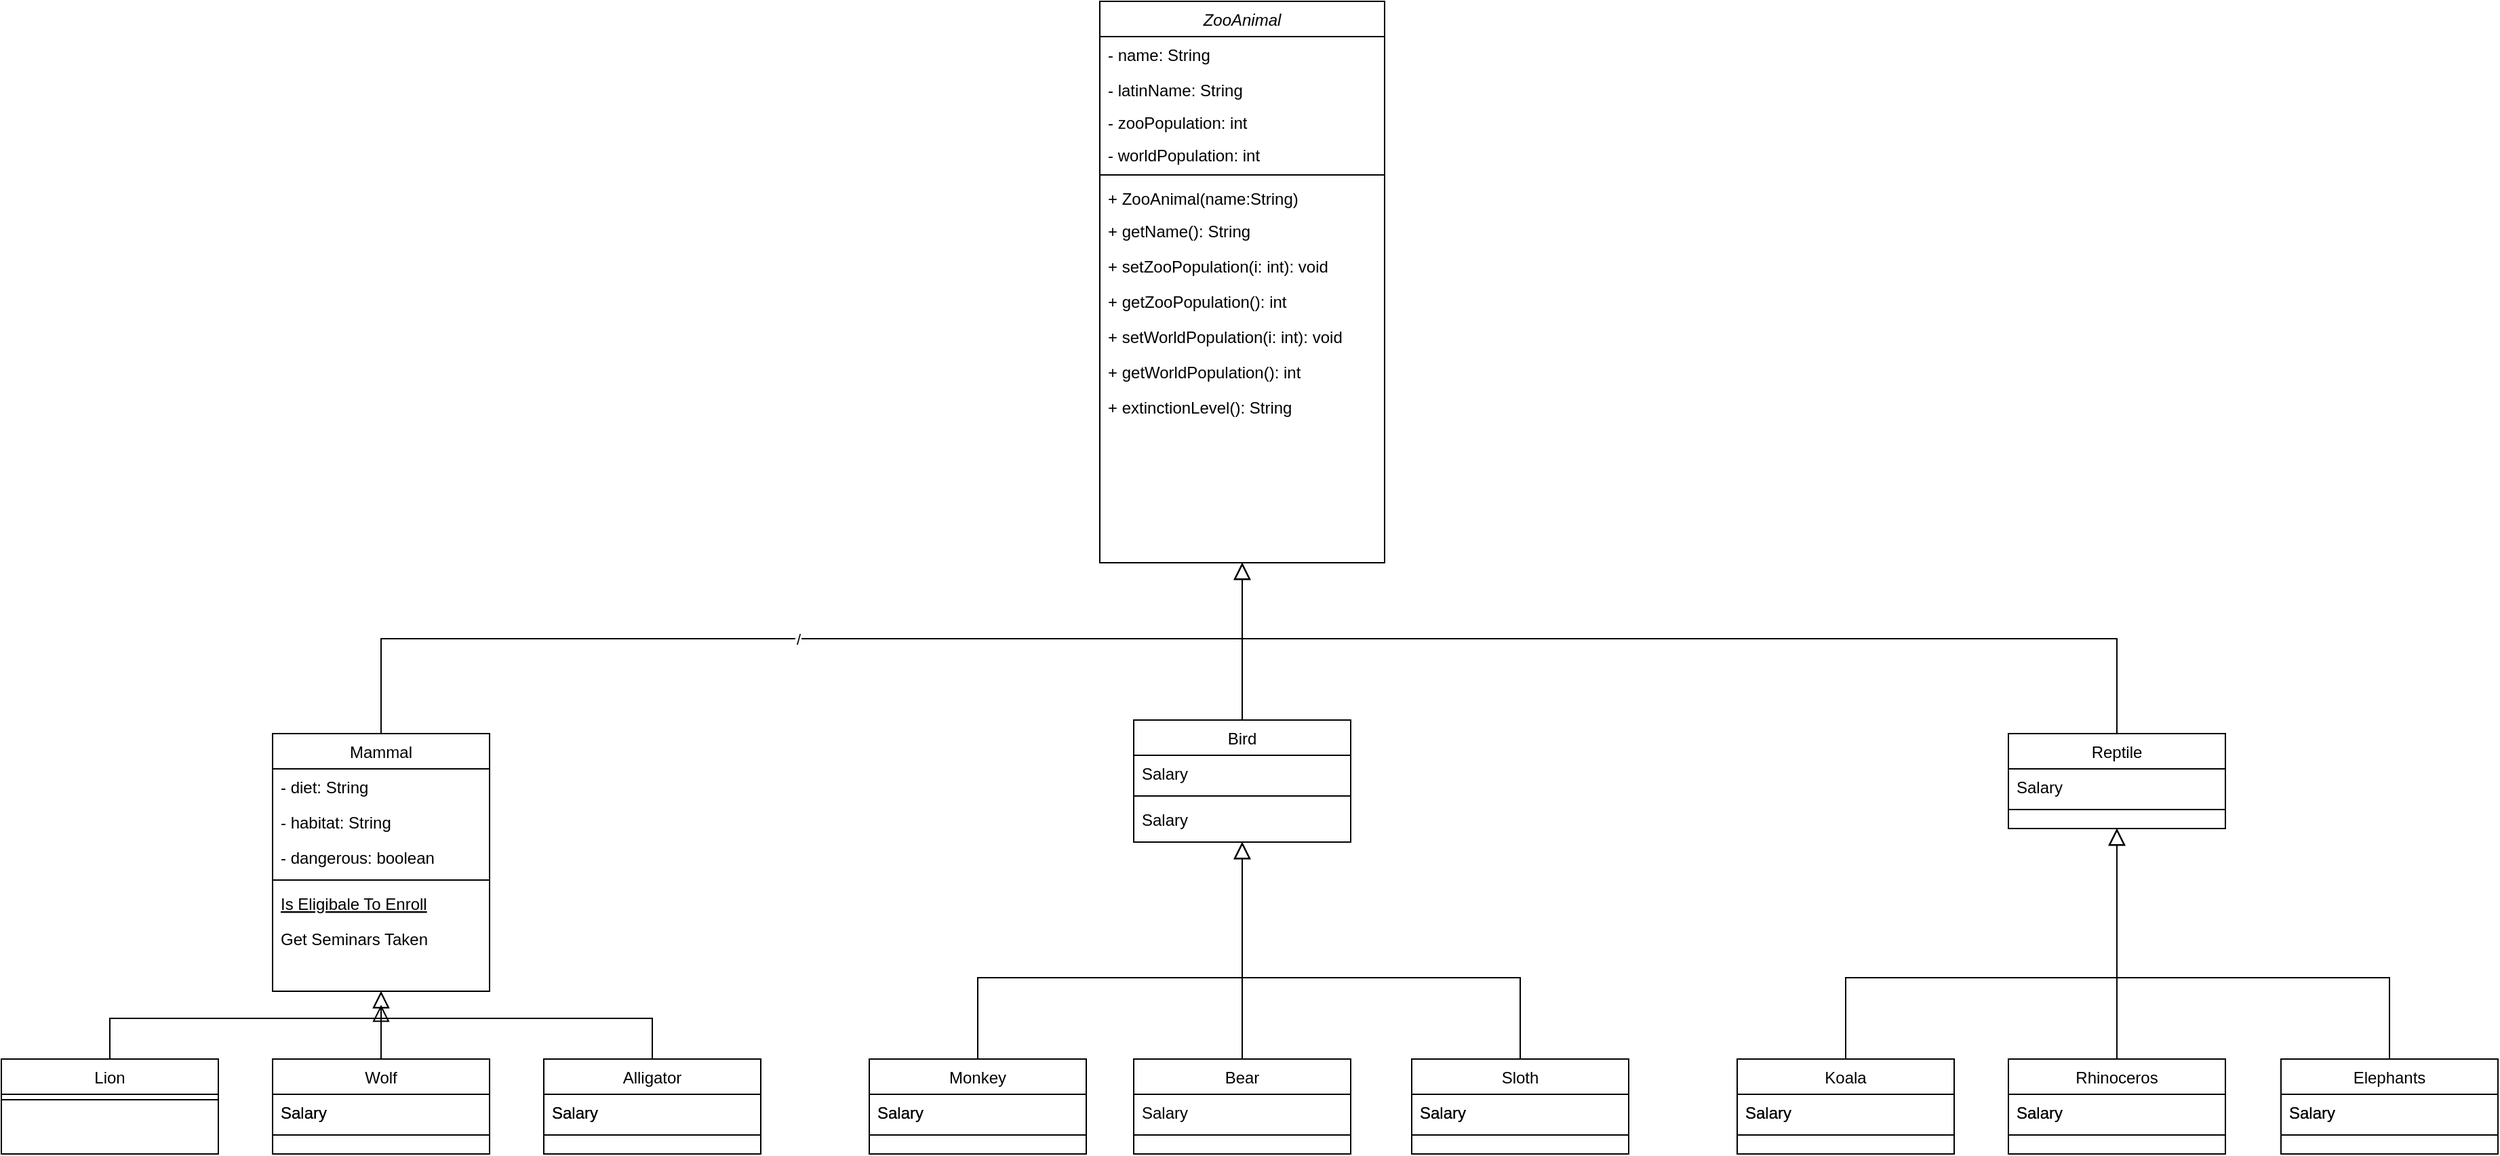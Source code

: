 <mxfile version="13.8.5" type="device"><diagram id="C5RBs43oDa-KdzZeNtuy" name="Page-1"><mxGraphModel dx="1409" dy="2784" grid="1" gridSize="10" guides="1" tooltips="1" connect="1" arrows="1" fold="1" page="1" pageScale="1" pageWidth="827" pageHeight="1169" math="0" shadow="0"><root><mxCell id="WIyWlLk6GJQsqaUBKTNV-0"/><mxCell id="WIyWlLk6GJQsqaUBKTNV-1" parent="WIyWlLk6GJQsqaUBKTNV-0"/><mxCell id="zkfFHV4jXpPFQw0GAbJ--12" value="/" style="endArrow=block;endSize=10;endFill=0;shadow=0;strokeWidth=1;rounded=0;edgeStyle=elbowEdgeStyle;elbow=vertical;entryX=0.5;entryY=1;entryDx=0;entryDy=0;" parent="WIyWlLk6GJQsqaUBKTNV-1" source="zkfFHV4jXpPFQw0GAbJ--6" target="zkfFHV4jXpPFQw0GAbJ--0" edge="1"><mxGeometry x="-0.006" width="160" relative="1" as="geometry"><mxPoint x="200" y="203" as="sourcePoint"/><mxPoint x="200" y="203" as="targetPoint"/><Array as="points"><mxPoint x="70" y="290"/><mxPoint x="390" y="299"/><mxPoint x="370" y="299"/></Array><mxPoint as="offset"/></mxGeometry></mxCell><mxCell id="zkfFHV4jXpPFQw0GAbJ--16" value="" style="endArrow=block;endSize=10;endFill=0;shadow=0;strokeWidth=1;rounded=0;edgeStyle=elbowEdgeStyle;elbow=vertical;exitX=0.5;exitY=0;exitDx=0;exitDy=0;entryX=0.5;entryY=1;entryDx=0;entryDy=0;" parent="WIyWlLk6GJQsqaUBKTNV-1" source="OcJjZ_Gqz0DsPMtYGB9I-9" target="zkfFHV4jXpPFQw0GAbJ--0" edge="1"><mxGeometry width="160" relative="1" as="geometry"><mxPoint x="210" y="373" as="sourcePoint"/><mxPoint x="395" y="210" as="targetPoint"/><Array as="points"/></mxGeometry></mxCell><mxCell id="OcJjZ_Gqz0DsPMtYGB9I-24" value="" style="endArrow=block;endSize=10;endFill=0;shadow=0;strokeWidth=1;rounded=0;edgeStyle=elbowEdgeStyle;elbow=vertical;entryX=0.5;entryY=1;entryDx=0;entryDy=0;" parent="WIyWlLk6GJQsqaUBKTNV-1" source="zkfFHV4jXpPFQw0GAbJ--13" target="OcJjZ_Gqz0DsPMtYGB9I-9" edge="1"><mxGeometry width="160" relative="1" as="geometry"><mxPoint x="400" y="550" as="sourcePoint"/><mxPoint x="400" y="430" as="targetPoint"/><Array as="points"><mxPoint x="395" y="570"/><mxPoint x="400" y="560"/><mxPoint x="480" y="480"/></Array></mxGeometry></mxCell><mxCell id="OcJjZ_Gqz0DsPMtYGB9I-25" value="" style="endArrow=block;endSize=10;endFill=0;shadow=0;strokeWidth=1;rounded=0;edgeStyle=elbowEdgeStyle;elbow=vertical;exitX=0.5;exitY=0;exitDx=0;exitDy=0;entryX=0.5;entryY=1;entryDx=0;entryDy=0;" parent="WIyWlLk6GJQsqaUBKTNV-1" source="OcJjZ_Gqz0DsPMtYGB9I-21" target="OcJjZ_Gqz0DsPMtYGB9I-9" edge="1"><mxGeometry width="160" relative="1" as="geometry"><mxPoint x="599.5" y="560" as="sourcePoint"/><mxPoint x="400" y="430" as="targetPoint"/><Array as="points"><mxPoint x="420" y="540"/><mxPoint x="420" y="540"/></Array></mxGeometry></mxCell><mxCell id="OcJjZ_Gqz0DsPMtYGB9I-12" value="Omnivore" style="swimlane;fontStyle=0;align=center;verticalAlign=top;childLayout=stackLayout;horizontal=1;startSize=26;horizontalStack=0;resizeParent=1;resizeLast=0;collapsible=1;marginBottom=0;rounded=0;shadow=0;strokeWidth=1;" parent="WIyWlLk6GJQsqaUBKTNV-1" vertex="1"><mxGeometry x="120" y="600" width="160" height="70" as="geometry"><mxRectangle x="340" y="380" width="170" height="26" as="alternateBounds"/></mxGeometry></mxCell><mxCell id="OcJjZ_Gqz0DsPMtYGB9I-13" value="Salary" style="text;align=left;verticalAlign=top;spacingLeft=4;spacingRight=4;overflow=hidden;rotatable=0;points=[[0,0.5],[1,0.5]];portConstraint=eastwest;" parent="OcJjZ_Gqz0DsPMtYGB9I-12" vertex="1"><mxGeometry y="26" width="160" height="26" as="geometry"/></mxCell><mxCell id="OcJjZ_Gqz0DsPMtYGB9I-14" value="" style="line;html=1;strokeWidth=1;align=left;verticalAlign=middle;spacingTop=-1;spacingLeft=3;spacingRight=3;rotatable=0;labelPosition=right;points=[];portConstraint=eastwest;" parent="OcJjZ_Gqz0DsPMtYGB9I-12" vertex="1"><mxGeometry y="52" width="160" height="8" as="geometry"/></mxCell><mxCell id="OcJjZ_Gqz0DsPMtYGB9I-15" value="Monkey" style="swimlane;fontStyle=0;align=center;verticalAlign=top;childLayout=stackLayout;horizontal=1;startSize=26;horizontalStack=0;resizeParent=1;resizeLast=0;collapsible=1;marginBottom=0;rounded=0;shadow=0;strokeWidth=1;" parent="WIyWlLk6GJQsqaUBKTNV-1" vertex="1"><mxGeometry x="120" y="600" width="160" height="70" as="geometry"><mxRectangle x="340" y="380" width="170" height="26" as="alternateBounds"/></mxGeometry></mxCell><mxCell id="OcJjZ_Gqz0DsPMtYGB9I-16" value="Salary" style="text;align=left;verticalAlign=top;spacingLeft=4;spacingRight=4;overflow=hidden;rotatable=0;points=[[0,0.5],[1,0.5]];portConstraint=eastwest;" parent="OcJjZ_Gqz0DsPMtYGB9I-15" vertex="1"><mxGeometry y="26" width="160" height="26" as="geometry"/></mxCell><mxCell id="OcJjZ_Gqz0DsPMtYGB9I-17" value="" style="line;html=1;strokeWidth=1;align=left;verticalAlign=middle;spacingTop=-1;spacingLeft=3;spacingRight=3;rotatable=0;labelPosition=right;points=[];portConstraint=eastwest;" parent="OcJjZ_Gqz0DsPMtYGB9I-15" vertex="1"><mxGeometry y="52" width="160" height="8" as="geometry"/></mxCell><mxCell id="OcJjZ_Gqz0DsPMtYGB9I-18" value="Omnivore" style="swimlane;fontStyle=0;align=center;verticalAlign=top;childLayout=stackLayout;horizontal=1;startSize=26;horizontalStack=0;resizeParent=1;resizeLast=0;collapsible=1;marginBottom=0;rounded=0;shadow=0;strokeWidth=1;" parent="WIyWlLk6GJQsqaUBKTNV-1" vertex="1"><mxGeometry x="520" y="600" width="160" height="70" as="geometry"><mxRectangle x="340" y="380" width="170" height="26" as="alternateBounds"/></mxGeometry></mxCell><mxCell id="OcJjZ_Gqz0DsPMtYGB9I-19" value="Salary" style="text;align=left;verticalAlign=top;spacingLeft=4;spacingRight=4;overflow=hidden;rotatable=0;points=[[0,0.5],[1,0.5]];portConstraint=eastwest;" parent="OcJjZ_Gqz0DsPMtYGB9I-18" vertex="1"><mxGeometry y="26" width="160" height="26" as="geometry"/></mxCell><mxCell id="OcJjZ_Gqz0DsPMtYGB9I-20" value="" style="line;html=1;strokeWidth=1;align=left;verticalAlign=middle;spacingTop=-1;spacingLeft=3;spacingRight=3;rotatable=0;labelPosition=right;points=[];portConstraint=eastwest;" parent="OcJjZ_Gqz0DsPMtYGB9I-18" vertex="1"><mxGeometry y="52" width="160" height="8" as="geometry"/></mxCell><mxCell id="OcJjZ_Gqz0DsPMtYGB9I-21" value="Sloth" style="swimlane;fontStyle=0;align=center;verticalAlign=top;childLayout=stackLayout;horizontal=1;startSize=26;horizontalStack=0;resizeParent=1;resizeLast=0;collapsible=1;marginBottom=0;rounded=0;shadow=0;strokeWidth=1;" parent="WIyWlLk6GJQsqaUBKTNV-1" vertex="1"><mxGeometry x="520" y="600" width="160" height="70" as="geometry"><mxRectangle x="340" y="380" width="170" height="26" as="alternateBounds"/></mxGeometry></mxCell><mxCell id="OcJjZ_Gqz0DsPMtYGB9I-22" value="Salary" style="text;align=left;verticalAlign=top;spacingLeft=4;spacingRight=4;overflow=hidden;rotatable=0;points=[[0,0.5],[1,0.5]];portConstraint=eastwest;" parent="OcJjZ_Gqz0DsPMtYGB9I-21" vertex="1"><mxGeometry y="26" width="160" height="26" as="geometry"/></mxCell><mxCell id="OcJjZ_Gqz0DsPMtYGB9I-23" value="" style="line;html=1;strokeWidth=1;align=left;verticalAlign=middle;spacingTop=-1;spacingLeft=3;spacingRight=3;rotatable=0;labelPosition=right;points=[];portConstraint=eastwest;" parent="OcJjZ_Gqz0DsPMtYGB9I-21" vertex="1"><mxGeometry y="52" width="160" height="8" as="geometry"/></mxCell><mxCell id="OcJjZ_Gqz0DsPMtYGB9I-27" value="" style="endArrow=block;endSize=10;endFill=0;shadow=0;strokeWidth=1;rounded=0;edgeStyle=elbowEdgeStyle;elbow=vertical;exitX=0.5;exitY=0;exitDx=0;exitDy=0;entryX=0.5;entryY=1;entryDx=0;entryDy=0;" parent="WIyWlLk6GJQsqaUBKTNV-1" target="OcJjZ_Gqz0DsPMtYGB9I-9" edge="1"><mxGeometry width="160" relative="1" as="geometry"><mxPoint x="200" y="600" as="sourcePoint"/><mxPoint y="430" as="targetPoint"/><Array as="points"><mxPoint x="320" y="540"/><mxPoint x="280" y="540"/><mxPoint x="20" y="540"/><mxPoint x="20" y="540"/></Array></mxGeometry></mxCell><mxCell id="OcJjZ_Gqz0DsPMtYGB9I-34" value="Omnivore" style="swimlane;fontStyle=0;align=center;verticalAlign=top;childLayout=stackLayout;horizontal=1;startSize=26;horizontalStack=0;resizeParent=1;resizeLast=0;collapsible=1;marginBottom=0;rounded=0;shadow=0;strokeWidth=1;" parent="WIyWlLk6GJQsqaUBKTNV-1" vertex="1"><mxGeometry x="-320" y="600" width="160" height="70" as="geometry"><mxRectangle x="340" y="380" width="170" height="26" as="alternateBounds"/></mxGeometry></mxCell><mxCell id="OcJjZ_Gqz0DsPMtYGB9I-35" value="Salary" style="text;align=left;verticalAlign=top;spacingLeft=4;spacingRight=4;overflow=hidden;rotatable=0;points=[[0,0.5],[1,0.5]];portConstraint=eastwest;" parent="OcJjZ_Gqz0DsPMtYGB9I-34" vertex="1"><mxGeometry y="26" width="160" height="26" as="geometry"/></mxCell><mxCell id="OcJjZ_Gqz0DsPMtYGB9I-36" value="" style="line;html=1;strokeWidth=1;align=left;verticalAlign=middle;spacingTop=-1;spacingLeft=3;spacingRight=3;rotatable=0;labelPosition=right;points=[];portConstraint=eastwest;" parent="OcJjZ_Gqz0DsPMtYGB9I-34" vertex="1"><mxGeometry y="52" width="160" height="8" as="geometry"/></mxCell><mxCell id="OcJjZ_Gqz0DsPMtYGB9I-37" value="Wolf" style="swimlane;fontStyle=0;align=center;verticalAlign=top;childLayout=stackLayout;horizontal=1;startSize=26;horizontalStack=0;resizeParent=1;resizeLast=0;collapsible=1;marginBottom=0;rounded=0;shadow=0;strokeWidth=1;" parent="WIyWlLk6GJQsqaUBKTNV-1" vertex="1"><mxGeometry x="-320" y="600" width="160" height="70" as="geometry"><mxRectangle x="340" y="380" width="170" height="26" as="alternateBounds"/></mxGeometry></mxCell><mxCell id="OcJjZ_Gqz0DsPMtYGB9I-38" value="Salary" style="text;align=left;verticalAlign=top;spacingLeft=4;spacingRight=4;overflow=hidden;rotatable=0;points=[[0,0.5],[1,0.5]];portConstraint=eastwest;" parent="OcJjZ_Gqz0DsPMtYGB9I-37" vertex="1"><mxGeometry y="26" width="160" height="26" as="geometry"/></mxCell><mxCell id="OcJjZ_Gqz0DsPMtYGB9I-39" value="" style="line;html=1;strokeWidth=1;align=left;verticalAlign=middle;spacingTop=-1;spacingLeft=3;spacingRight=3;rotatable=0;labelPosition=right;points=[];portConstraint=eastwest;" parent="OcJjZ_Gqz0DsPMtYGB9I-37" vertex="1"><mxGeometry y="52" width="160" height="8" as="geometry"/></mxCell><mxCell id="OcJjZ_Gqz0DsPMtYGB9I-40" value="Omnivore" style="swimlane;fontStyle=0;align=center;verticalAlign=top;childLayout=stackLayout;horizontal=1;startSize=26;horizontalStack=0;resizeParent=1;resizeLast=0;collapsible=1;marginBottom=0;rounded=0;shadow=0;strokeWidth=1;" parent="WIyWlLk6GJQsqaUBKTNV-1" vertex="1"><mxGeometry x="-520" y="600" width="160" height="70" as="geometry"><mxRectangle x="340" y="380" width="170" height="26" as="alternateBounds"/></mxGeometry></mxCell><mxCell id="OcJjZ_Gqz0DsPMtYGB9I-42" value="" style="line;html=1;strokeWidth=1;align=left;verticalAlign=middle;spacingTop=-1;spacingLeft=3;spacingRight=3;rotatable=0;labelPosition=right;points=[];portConstraint=eastwest;" parent="OcJjZ_Gqz0DsPMtYGB9I-40" vertex="1"><mxGeometry y="26" width="160" height="8" as="geometry"/></mxCell><mxCell id="OcJjZ_Gqz0DsPMtYGB9I-43" value="Lion" style="swimlane;fontStyle=0;align=center;verticalAlign=top;childLayout=stackLayout;horizontal=1;startSize=26;horizontalStack=0;resizeParent=1;resizeLast=0;collapsible=1;marginBottom=0;rounded=0;shadow=0;strokeWidth=1;" parent="WIyWlLk6GJQsqaUBKTNV-1" vertex="1"><mxGeometry x="-520" y="600" width="160" height="70" as="geometry"><mxRectangle x="340" y="380" width="170" height="26" as="alternateBounds"/></mxGeometry></mxCell><mxCell id="OcJjZ_Gqz0DsPMtYGB9I-45" value="" style="line;html=1;strokeWidth=1;align=left;verticalAlign=middle;spacingTop=-1;spacingLeft=3;spacingRight=3;rotatable=0;labelPosition=right;points=[];portConstraint=eastwest;" parent="OcJjZ_Gqz0DsPMtYGB9I-43" vertex="1"><mxGeometry y="26" width="160" height="8" as="geometry"/></mxCell><mxCell id="OcJjZ_Gqz0DsPMtYGB9I-28" value="Omnivore" style="swimlane;fontStyle=0;align=center;verticalAlign=top;childLayout=stackLayout;horizontal=1;startSize=26;horizontalStack=0;resizeParent=1;resizeLast=0;collapsible=1;marginBottom=0;rounded=0;shadow=0;strokeWidth=1;" parent="WIyWlLk6GJQsqaUBKTNV-1" vertex="1"><mxGeometry x="-120" y="600" width="160" height="70" as="geometry"><mxRectangle x="340" y="380" width="170" height="26" as="alternateBounds"/></mxGeometry></mxCell><mxCell id="OcJjZ_Gqz0DsPMtYGB9I-29" value="Salary" style="text;align=left;verticalAlign=top;spacingLeft=4;spacingRight=4;overflow=hidden;rotatable=0;points=[[0,0.5],[1,0.5]];portConstraint=eastwest;" parent="OcJjZ_Gqz0DsPMtYGB9I-28" vertex="1"><mxGeometry y="26" width="160" height="26" as="geometry"/></mxCell><mxCell id="OcJjZ_Gqz0DsPMtYGB9I-30" value="" style="line;html=1;strokeWidth=1;align=left;verticalAlign=middle;spacingTop=-1;spacingLeft=3;spacingRight=3;rotatable=0;labelPosition=right;points=[];portConstraint=eastwest;" parent="OcJjZ_Gqz0DsPMtYGB9I-28" vertex="1"><mxGeometry y="52" width="160" height="8" as="geometry"/></mxCell><mxCell id="OcJjZ_Gqz0DsPMtYGB9I-31" value="Alligator" style="swimlane;fontStyle=0;align=center;verticalAlign=top;childLayout=stackLayout;horizontal=1;startSize=26;horizontalStack=0;resizeParent=1;resizeLast=0;collapsible=1;marginBottom=0;rounded=0;shadow=0;strokeWidth=1;" parent="WIyWlLk6GJQsqaUBKTNV-1" vertex="1"><mxGeometry x="-120" y="600" width="160" height="70" as="geometry"><mxRectangle x="340" y="380" width="170" height="26" as="alternateBounds"/></mxGeometry></mxCell><mxCell id="OcJjZ_Gqz0DsPMtYGB9I-32" value="Salary" style="text;align=left;verticalAlign=top;spacingLeft=4;spacingRight=4;overflow=hidden;rotatable=0;points=[[0,0.5],[1,0.5]];portConstraint=eastwest;" parent="OcJjZ_Gqz0DsPMtYGB9I-31" vertex="1"><mxGeometry y="26" width="160" height="26" as="geometry"/></mxCell><mxCell id="OcJjZ_Gqz0DsPMtYGB9I-33" value="" style="line;html=1;strokeWidth=1;align=left;verticalAlign=middle;spacingTop=-1;spacingLeft=3;spacingRight=3;rotatable=0;labelPosition=right;points=[];portConstraint=eastwest;" parent="OcJjZ_Gqz0DsPMtYGB9I-31" vertex="1"><mxGeometry y="52" width="160" height="8" as="geometry"/></mxCell><mxCell id="zkfFHV4jXpPFQw0GAbJ--6" value="Mammal" style="swimlane;fontStyle=0;align=center;verticalAlign=top;childLayout=stackLayout;horizontal=1;startSize=26;horizontalStack=0;resizeParent=1;resizeLast=0;collapsible=1;marginBottom=0;rounded=0;shadow=0;strokeWidth=1;" parent="WIyWlLk6GJQsqaUBKTNV-1" vertex="1"><mxGeometry x="-320" y="360" width="160" height="190" as="geometry"><mxRectangle x="130" y="380" width="160" height="26" as="alternateBounds"/></mxGeometry></mxCell><mxCell id="zkfFHV4jXpPFQw0GAbJ--7" value="- diet: String" style="text;align=left;verticalAlign=top;spacingLeft=4;spacingRight=4;overflow=hidden;rotatable=0;points=[[0,0.5],[1,0.5]];portConstraint=eastwest;" parent="zkfFHV4jXpPFQw0GAbJ--6" vertex="1"><mxGeometry y="26" width="160" height="26" as="geometry"/></mxCell><mxCell id="OcJjZ_Gqz0DsPMtYGB9I-91" value="- habitat: String" style="text;align=left;verticalAlign=top;spacingLeft=4;spacingRight=4;overflow=hidden;rotatable=0;points=[[0,0.5],[1,0.5]];portConstraint=eastwest;" parent="zkfFHV4jXpPFQw0GAbJ--6" vertex="1"><mxGeometry y="52" width="160" height="26" as="geometry"/></mxCell><mxCell id="zkfFHV4jXpPFQw0GAbJ--8" value="- dangerous: boolean" style="text;align=left;verticalAlign=top;spacingLeft=4;spacingRight=4;overflow=hidden;rotatable=0;points=[[0,0.5],[1,0.5]];portConstraint=eastwest;rounded=0;shadow=0;html=0;" parent="zkfFHV4jXpPFQw0GAbJ--6" vertex="1"><mxGeometry y="78" width="160" height="26" as="geometry"/></mxCell><mxCell id="zkfFHV4jXpPFQw0GAbJ--9" value="" style="line;html=1;strokeWidth=1;align=left;verticalAlign=middle;spacingTop=-1;spacingLeft=3;spacingRight=3;rotatable=0;labelPosition=right;points=[];portConstraint=eastwest;" parent="zkfFHV4jXpPFQw0GAbJ--6" vertex="1"><mxGeometry y="104" width="160" height="8" as="geometry"/></mxCell><mxCell id="zkfFHV4jXpPFQw0GAbJ--10" value="Is Eligibale To Enroll" style="text;align=left;verticalAlign=top;spacingLeft=4;spacingRight=4;overflow=hidden;rotatable=0;points=[[0,0.5],[1,0.5]];portConstraint=eastwest;fontStyle=4" parent="zkfFHV4jXpPFQw0GAbJ--6" vertex="1"><mxGeometry y="112" width="160" height="26" as="geometry"/></mxCell><mxCell id="zkfFHV4jXpPFQw0GAbJ--11" value="Get Seminars Taken" style="text;align=left;verticalAlign=top;spacingLeft=4;spacingRight=4;overflow=hidden;rotatable=0;points=[[0,0.5],[1,0.5]];portConstraint=eastwest;" parent="zkfFHV4jXpPFQw0GAbJ--6" vertex="1"><mxGeometry y="138" width="160" height="26" as="geometry"/></mxCell><mxCell id="OcJjZ_Gqz0DsPMtYGB9I-48" value="" style="endArrow=block;endSize=10;endFill=0;shadow=0;strokeWidth=1;rounded=0;edgeStyle=elbowEdgeStyle;elbow=vertical;exitX=0.5;exitY=0;exitDx=0;exitDy=0;" parent="WIyWlLk6GJQsqaUBKTNV-1" source="OcJjZ_Gqz0DsPMtYGB9I-43" edge="1"><mxGeometry width="160" relative="1" as="geometry"><mxPoint x="-440" y="580" as="sourcePoint"/><mxPoint x="-240" y="560" as="targetPoint"/><Array as="points"><mxPoint x="-340" y="570"/><mxPoint x="-620" y="540"/><mxPoint x="-620" y="540"/></Array></mxGeometry></mxCell><mxCell id="OcJjZ_Gqz0DsPMtYGB9I-50" value="" style="endArrow=block;endSize=10;endFill=0;shadow=0;strokeWidth=1;rounded=0;edgeStyle=elbowEdgeStyle;elbow=vertical;exitX=0.5;exitY=0;exitDx=0;exitDy=0;" parent="WIyWlLk6GJQsqaUBKTNV-1" source="OcJjZ_Gqz0DsPMtYGB9I-37" edge="1"><mxGeometry width="160" relative="1" as="geometry"><mxPoint x="-440" y="600" as="sourcePoint"/><mxPoint x="-240" y="550" as="targetPoint"/><Array as="points"><mxPoint x="-240" y="570"/><mxPoint x="-620" y="540"/><mxPoint x="-620" y="540"/></Array></mxGeometry></mxCell><mxCell id="OcJjZ_Gqz0DsPMtYGB9I-51" value="" style="endArrow=block;endSize=10;endFill=0;shadow=0;strokeWidth=1;rounded=0;edgeStyle=elbowEdgeStyle;elbow=vertical;exitX=0.5;exitY=0;exitDx=0;exitDy=0;" parent="WIyWlLk6GJQsqaUBKTNV-1" source="OcJjZ_Gqz0DsPMtYGB9I-31" edge="1"><mxGeometry width="160" relative="1" as="geometry"><mxPoint x="-440" y="600" as="sourcePoint"/><mxPoint x="-240" y="550" as="targetPoint"/><Array as="points"><mxPoint x="-240" y="570"/><mxPoint x="-620" y="540"/><mxPoint x="-620" y="540"/></Array></mxGeometry></mxCell><mxCell id="OcJjZ_Gqz0DsPMtYGB9I-1" value="Reptile&#xA;" style="swimlane;fontStyle=0;align=center;verticalAlign=top;childLayout=stackLayout;horizontal=1;startSize=26;horizontalStack=0;resizeParent=1;resizeLast=0;collapsible=1;marginBottom=0;rounded=0;shadow=0;strokeWidth=1;" parent="WIyWlLk6GJQsqaUBKTNV-1" vertex="1"><mxGeometry x="960" y="360" width="160" height="70" as="geometry"><mxRectangle x="340" y="380" width="170" height="26" as="alternateBounds"/></mxGeometry></mxCell><mxCell id="OcJjZ_Gqz0DsPMtYGB9I-2" value="Salary" style="text;align=left;verticalAlign=top;spacingLeft=4;spacingRight=4;overflow=hidden;rotatable=0;points=[[0,0.5],[1,0.5]];portConstraint=eastwest;" parent="OcJjZ_Gqz0DsPMtYGB9I-1" vertex="1"><mxGeometry y="26" width="160" height="26" as="geometry"/></mxCell><mxCell id="OcJjZ_Gqz0DsPMtYGB9I-3" value="" style="line;html=1;strokeWidth=1;align=left;verticalAlign=middle;spacingTop=-1;spacingLeft=3;spacingRight=3;rotatable=0;labelPosition=right;points=[];portConstraint=eastwest;" parent="OcJjZ_Gqz0DsPMtYGB9I-1" vertex="1"><mxGeometry y="52" width="160" height="8" as="geometry"/></mxCell><mxCell id="OcJjZ_Gqz0DsPMtYGB9I-52" value="Omnivore" style="swimlane;fontStyle=0;align=center;verticalAlign=top;childLayout=stackLayout;horizontal=1;startSize=26;horizontalStack=0;resizeParent=1;resizeLast=0;collapsible=1;marginBottom=0;rounded=0;shadow=0;strokeWidth=1;" parent="WIyWlLk6GJQsqaUBKTNV-1" vertex="1"><mxGeometry x="760" y="600" width="160" height="70" as="geometry"><mxRectangle x="340" y="380" width="170" height="26" as="alternateBounds"/></mxGeometry></mxCell><mxCell id="OcJjZ_Gqz0DsPMtYGB9I-53" value="Salary" style="text;align=left;verticalAlign=top;spacingLeft=4;spacingRight=4;overflow=hidden;rotatable=0;points=[[0,0.5],[1,0.5]];portConstraint=eastwest;" parent="OcJjZ_Gqz0DsPMtYGB9I-52" vertex="1"><mxGeometry y="26" width="160" height="26" as="geometry"/></mxCell><mxCell id="OcJjZ_Gqz0DsPMtYGB9I-54" value="" style="line;html=1;strokeWidth=1;align=left;verticalAlign=middle;spacingTop=-1;spacingLeft=3;spacingRight=3;rotatable=0;labelPosition=right;points=[];portConstraint=eastwest;" parent="OcJjZ_Gqz0DsPMtYGB9I-52" vertex="1"><mxGeometry y="52" width="160" height="8" as="geometry"/></mxCell><mxCell id="OcJjZ_Gqz0DsPMtYGB9I-55" value="Koala" style="swimlane;fontStyle=0;align=center;verticalAlign=top;childLayout=stackLayout;horizontal=1;startSize=26;horizontalStack=0;resizeParent=1;resizeLast=0;collapsible=1;marginBottom=0;rounded=0;shadow=0;strokeWidth=1;" parent="WIyWlLk6GJQsqaUBKTNV-1" vertex="1"><mxGeometry x="760" y="600" width="160" height="70" as="geometry"><mxRectangle x="340" y="380" width="170" height="26" as="alternateBounds"/></mxGeometry></mxCell><mxCell id="OcJjZ_Gqz0DsPMtYGB9I-56" value="Salary" style="text;align=left;verticalAlign=top;spacingLeft=4;spacingRight=4;overflow=hidden;rotatable=0;points=[[0,0.5],[1,0.5]];portConstraint=eastwest;" parent="OcJjZ_Gqz0DsPMtYGB9I-55" vertex="1"><mxGeometry y="26" width="160" height="26" as="geometry"/></mxCell><mxCell id="OcJjZ_Gqz0DsPMtYGB9I-57" value="" style="line;html=1;strokeWidth=1;align=left;verticalAlign=middle;spacingTop=-1;spacingLeft=3;spacingRight=3;rotatable=0;labelPosition=right;points=[];portConstraint=eastwest;" parent="OcJjZ_Gqz0DsPMtYGB9I-55" vertex="1"><mxGeometry y="52" width="160" height="8" as="geometry"/></mxCell><mxCell id="OcJjZ_Gqz0DsPMtYGB9I-58" value="Omnivore" style="swimlane;fontStyle=0;align=center;verticalAlign=top;childLayout=stackLayout;horizontal=1;startSize=26;horizontalStack=0;resizeParent=1;resizeLast=0;collapsible=1;marginBottom=0;rounded=0;shadow=0;strokeWidth=1;" parent="WIyWlLk6GJQsqaUBKTNV-1" vertex="1"><mxGeometry x="960" y="600" width="160" height="70" as="geometry"><mxRectangle x="340" y="380" width="170" height="26" as="alternateBounds"/></mxGeometry></mxCell><mxCell id="OcJjZ_Gqz0DsPMtYGB9I-59" value="Salary" style="text;align=left;verticalAlign=top;spacingLeft=4;spacingRight=4;overflow=hidden;rotatable=0;points=[[0,0.5],[1,0.5]];portConstraint=eastwest;" parent="OcJjZ_Gqz0DsPMtYGB9I-58" vertex="1"><mxGeometry y="26" width="160" height="26" as="geometry"/></mxCell><mxCell id="OcJjZ_Gqz0DsPMtYGB9I-60" value="" style="line;html=1;strokeWidth=1;align=left;verticalAlign=middle;spacingTop=-1;spacingLeft=3;spacingRight=3;rotatable=0;labelPosition=right;points=[];portConstraint=eastwest;" parent="OcJjZ_Gqz0DsPMtYGB9I-58" vertex="1"><mxGeometry y="52" width="160" height="8" as="geometry"/></mxCell><mxCell id="OcJjZ_Gqz0DsPMtYGB9I-61" value="Rhinoceros" style="swimlane;fontStyle=0;align=center;verticalAlign=top;childLayout=stackLayout;horizontal=1;startSize=26;horizontalStack=0;resizeParent=1;resizeLast=0;collapsible=1;marginBottom=0;rounded=0;shadow=0;strokeWidth=1;" parent="WIyWlLk6GJQsqaUBKTNV-1" vertex="1"><mxGeometry x="960" y="600" width="160" height="70" as="geometry"><mxRectangle x="340" y="380" width="170" height="26" as="alternateBounds"/></mxGeometry></mxCell><mxCell id="OcJjZ_Gqz0DsPMtYGB9I-62" value="Salary" style="text;align=left;verticalAlign=top;spacingLeft=4;spacingRight=4;overflow=hidden;rotatable=0;points=[[0,0.5],[1,0.5]];portConstraint=eastwest;" parent="OcJjZ_Gqz0DsPMtYGB9I-61" vertex="1"><mxGeometry y="26" width="160" height="26" as="geometry"/></mxCell><mxCell id="OcJjZ_Gqz0DsPMtYGB9I-63" value="" style="line;html=1;strokeWidth=1;align=left;verticalAlign=middle;spacingTop=-1;spacingLeft=3;spacingRight=3;rotatable=0;labelPosition=right;points=[];portConstraint=eastwest;" parent="OcJjZ_Gqz0DsPMtYGB9I-61" vertex="1"><mxGeometry y="52" width="160" height="8" as="geometry"/></mxCell><mxCell id="OcJjZ_Gqz0DsPMtYGB9I-64" value="Omnivore" style="swimlane;fontStyle=0;align=center;verticalAlign=top;childLayout=stackLayout;horizontal=1;startSize=26;horizontalStack=0;resizeParent=1;resizeLast=0;collapsible=1;marginBottom=0;rounded=0;shadow=0;strokeWidth=1;" parent="WIyWlLk6GJQsqaUBKTNV-1" vertex="1"><mxGeometry x="1161" y="600" width="160" height="70" as="geometry"><mxRectangle x="340" y="380" width="170" height="26" as="alternateBounds"/></mxGeometry></mxCell><mxCell id="OcJjZ_Gqz0DsPMtYGB9I-65" value="Salary" style="text;align=left;verticalAlign=top;spacingLeft=4;spacingRight=4;overflow=hidden;rotatable=0;points=[[0,0.5],[1,0.5]];portConstraint=eastwest;" parent="OcJjZ_Gqz0DsPMtYGB9I-64" vertex="1"><mxGeometry y="26" width="160" height="26" as="geometry"/></mxCell><mxCell id="OcJjZ_Gqz0DsPMtYGB9I-66" value="" style="line;html=1;strokeWidth=1;align=left;verticalAlign=middle;spacingTop=-1;spacingLeft=3;spacingRight=3;rotatable=0;labelPosition=right;points=[];portConstraint=eastwest;" parent="OcJjZ_Gqz0DsPMtYGB9I-64" vertex="1"><mxGeometry y="52" width="160" height="8" as="geometry"/></mxCell><mxCell id="OcJjZ_Gqz0DsPMtYGB9I-67" value="Elephants&#xA;" style="swimlane;fontStyle=0;align=center;verticalAlign=top;childLayout=stackLayout;horizontal=1;startSize=26;horizontalStack=0;resizeParent=1;resizeLast=0;collapsible=1;marginBottom=0;rounded=0;shadow=0;strokeWidth=1;" parent="WIyWlLk6GJQsqaUBKTNV-1" vertex="1"><mxGeometry x="1161" y="600" width="160" height="70" as="geometry"><mxRectangle x="340" y="380" width="170" height="26" as="alternateBounds"/></mxGeometry></mxCell><mxCell id="OcJjZ_Gqz0DsPMtYGB9I-68" value="Salary" style="text;align=left;verticalAlign=top;spacingLeft=4;spacingRight=4;overflow=hidden;rotatable=0;points=[[0,0.5],[1,0.5]];portConstraint=eastwest;" parent="OcJjZ_Gqz0DsPMtYGB9I-67" vertex="1"><mxGeometry y="26" width="160" height="26" as="geometry"/></mxCell><mxCell id="OcJjZ_Gqz0DsPMtYGB9I-69" value="" style="line;html=1;strokeWidth=1;align=left;verticalAlign=middle;spacingTop=-1;spacingLeft=3;spacingRight=3;rotatable=0;labelPosition=right;points=[];portConstraint=eastwest;" parent="OcJjZ_Gqz0DsPMtYGB9I-67" vertex="1"><mxGeometry y="52" width="160" height="8" as="geometry"/></mxCell><mxCell id="OcJjZ_Gqz0DsPMtYGB9I-70" value="" style="endArrow=block;endSize=10;endFill=0;shadow=0;strokeWidth=1;rounded=0;edgeStyle=elbowEdgeStyle;elbow=vertical;exitX=0.5;exitY=0;exitDx=0;exitDy=0;entryX=0.5;entryY=1;entryDx=0;entryDy=0;" parent="WIyWlLk6GJQsqaUBKTNV-1" source="OcJjZ_Gqz0DsPMtYGB9I-55" target="OcJjZ_Gqz0DsPMtYGB9I-1" edge="1"><mxGeometry width="160" relative="1" as="geometry"><mxPoint x="840" y="590" as="sourcePoint"/><mxPoint x="1040" y="450" as="targetPoint"/><Array as="points"><mxPoint x="960" y="540"/><mxPoint x="920" y="540"/><mxPoint x="660" y="540"/><mxPoint x="660" y="540"/></Array></mxGeometry></mxCell><mxCell id="OcJjZ_Gqz0DsPMtYGB9I-72" value="" style="endArrow=block;endSize=10;endFill=0;shadow=0;strokeWidth=1;rounded=0;edgeStyle=elbowEdgeStyle;elbow=vertical;exitX=0.5;exitY=0;exitDx=0;exitDy=0;entryX=0.5;entryY=1;entryDx=0;entryDy=0;" parent="WIyWlLk6GJQsqaUBKTNV-1" source="OcJjZ_Gqz0DsPMtYGB9I-61" edge="1"><mxGeometry width="160" relative="1" as="geometry"><mxPoint x="840" y="600" as="sourcePoint"/><mxPoint x="1040" y="430" as="targetPoint"/><Array as="points"><mxPoint x="960" y="540"/><mxPoint x="920" y="540"/><mxPoint x="660" y="540"/><mxPoint x="660" y="540"/></Array></mxGeometry></mxCell><mxCell id="OcJjZ_Gqz0DsPMtYGB9I-73" value="" style="endArrow=block;endSize=10;endFill=0;shadow=0;strokeWidth=1;rounded=0;edgeStyle=elbowEdgeStyle;elbow=vertical;exitX=0.5;exitY=0;exitDx=0;exitDy=0;entryX=0.5;entryY=1;entryDx=0;entryDy=0;" parent="WIyWlLk6GJQsqaUBKTNV-1" source="OcJjZ_Gqz0DsPMtYGB9I-67" edge="1"><mxGeometry width="160" relative="1" as="geometry"><mxPoint x="1040" y="600" as="sourcePoint"/><mxPoint x="1040" y="430" as="targetPoint"/><Array as="points"><mxPoint x="960" y="540"/><mxPoint x="920" y="540"/><mxPoint x="660" y="540"/><mxPoint x="660" y="540"/></Array></mxGeometry></mxCell><mxCell id="OcJjZ_Gqz0DsPMtYGB9I-81" value="" style="endArrow=block;endSize=10;endFill=0;shadow=0;strokeWidth=1;rounded=0;edgeStyle=elbowEdgeStyle;elbow=vertical;exitX=0.5;exitY=0;exitDx=0;exitDy=0;entryX=0.5;entryY=1;entryDx=0;entryDy=0;" parent="WIyWlLk6GJQsqaUBKTNV-1" source="OcJjZ_Gqz0DsPMtYGB9I-1" target="zkfFHV4jXpPFQw0GAbJ--0" edge="1"><mxGeometry width="160" relative="1" as="geometry"><mxPoint x="1040" y="360" as="sourcePoint"/><mxPoint x="410" y="186" as="targetPoint"/><Array as="points"><mxPoint x="420" y="290"/><mxPoint x="430" y="290"/><mxPoint x="395" y="210"/><mxPoint x="410" y="290"/><mxPoint x="430" y="290"/><mxPoint x="410" y="300"/></Array></mxGeometry></mxCell><mxCell id="zkfFHV4jXpPFQw0GAbJ--0" value="ZooAnimal" style="swimlane;fontStyle=2;align=center;verticalAlign=top;childLayout=stackLayout;horizontal=1;startSize=26;horizontalStack=0;resizeParent=1;resizeLast=0;collapsible=1;marginBottom=0;rounded=0;shadow=0;strokeWidth=1;" parent="WIyWlLk6GJQsqaUBKTNV-1" vertex="1"><mxGeometry x="290" y="-180" width="210" height="414" as="geometry"><mxRectangle x="230" y="140" width="160" height="26" as="alternateBounds"/></mxGeometry></mxCell><mxCell id="zkfFHV4jXpPFQw0GAbJ--2" value="- name: String" style="text;align=left;verticalAlign=top;spacingLeft=4;spacingRight=4;overflow=hidden;rotatable=0;points=[[0,0.5],[1,0.5]];portConstraint=eastwest;rounded=0;shadow=0;html=0;" parent="zkfFHV4jXpPFQw0GAbJ--0" vertex="1"><mxGeometry y="26" width="210" height="26" as="geometry"/></mxCell><mxCell id="zkfFHV4jXpPFQw0GAbJ--3" value="- latinName: String" style="text;align=left;verticalAlign=top;spacingLeft=4;spacingRight=4;overflow=hidden;rotatable=0;points=[[0,0.5],[1,0.5]];portConstraint=eastwest;rounded=0;shadow=0;html=0;" parent="zkfFHV4jXpPFQw0GAbJ--0" vertex="1"><mxGeometry y="52" width="210" height="24" as="geometry"/></mxCell><mxCell id="OcJjZ_Gqz0DsPMtYGB9I-77" value="- zooPopulation: int" style="text;align=left;verticalAlign=top;spacingLeft=4;spacingRight=4;overflow=hidden;rotatable=0;points=[[0,0.5],[1,0.5]];portConstraint=eastwest;rounded=0;shadow=0;html=0;" parent="zkfFHV4jXpPFQw0GAbJ--0" vertex="1"><mxGeometry y="76" width="210" height="24" as="geometry"/></mxCell><mxCell id="OcJjZ_Gqz0DsPMtYGB9I-78" value="- worldPopulation: int" style="text;align=left;verticalAlign=top;spacingLeft=4;spacingRight=4;overflow=hidden;rotatable=0;points=[[0,0.5],[1,0.5]];portConstraint=eastwest;rounded=0;shadow=0;html=0;" parent="zkfFHV4jXpPFQw0GAbJ--0" vertex="1"><mxGeometry y="100" width="210" height="24" as="geometry"/></mxCell><mxCell id="zkfFHV4jXpPFQw0GAbJ--4" value="" style="line;html=1;strokeWidth=1;align=left;verticalAlign=middle;spacingTop=-1;spacingLeft=3;spacingRight=3;rotatable=0;labelPosition=right;points=[];portConstraint=eastwest;" parent="zkfFHV4jXpPFQw0GAbJ--0" vertex="1"><mxGeometry y="124" width="210" height="8" as="geometry"/></mxCell><mxCell id="OcJjZ_Gqz0DsPMtYGB9I-90" value="+ ZooAnimal(name:String)" style="text;align=left;verticalAlign=top;spacingLeft=4;spacingRight=4;overflow=hidden;rotatable=0;points=[[0,0.5],[1,0.5]];portConstraint=eastwest;rounded=0;shadow=0;html=0;" parent="zkfFHV4jXpPFQw0GAbJ--0" vertex="1"><mxGeometry y="132" width="210" height="24" as="geometry"/></mxCell><mxCell id="OcJjZ_Gqz0DsPMtYGB9I-79" value="+ getName(): String&#xA;" style="text;align=left;verticalAlign=top;spacingLeft=4;spacingRight=4;overflow=hidden;rotatable=0;points=[[0,0.5],[1,0.5]];portConstraint=eastwest;" parent="zkfFHV4jXpPFQw0GAbJ--0" vertex="1"><mxGeometry y="156" width="210" height="26" as="geometry"/></mxCell><mxCell id="OcJjZ_Gqz0DsPMtYGB9I-84" value="+ setZooPopulation(i: int): void&#xA;" style="text;align=left;verticalAlign=top;spacingLeft=4;spacingRight=4;overflow=hidden;rotatable=0;points=[[0,0.5],[1,0.5]];portConstraint=eastwest;" parent="zkfFHV4jXpPFQw0GAbJ--0" vertex="1"><mxGeometry y="182" width="210" height="26" as="geometry"/></mxCell><mxCell id="OcJjZ_Gqz0DsPMtYGB9I-85" value="+ getZooPopulation(): int&#xA;" style="text;align=left;verticalAlign=top;spacingLeft=4;spacingRight=4;overflow=hidden;rotatable=0;points=[[0,0.5],[1,0.5]];portConstraint=eastwest;" parent="zkfFHV4jXpPFQw0GAbJ--0" vertex="1"><mxGeometry y="208" width="210" height="26" as="geometry"/></mxCell><mxCell id="OcJjZ_Gqz0DsPMtYGB9I-87" value="+ setWorldPopulation(i: int): void&#xA;" style="text;align=left;verticalAlign=top;spacingLeft=4;spacingRight=4;overflow=hidden;rotatable=0;points=[[0,0.5],[1,0.5]];portConstraint=eastwest;" parent="zkfFHV4jXpPFQw0GAbJ--0" vertex="1"><mxGeometry y="234" width="210" height="26" as="geometry"/></mxCell><mxCell id="OcJjZ_Gqz0DsPMtYGB9I-86" value="+ getWorldPopulation(): int&#xA;" style="text;align=left;verticalAlign=top;spacingLeft=4;spacingRight=4;overflow=hidden;rotatable=0;points=[[0,0.5],[1,0.5]];portConstraint=eastwest;" parent="zkfFHV4jXpPFQw0GAbJ--0" vertex="1"><mxGeometry y="260" width="210" height="26" as="geometry"/></mxCell><mxCell id="OcJjZ_Gqz0DsPMtYGB9I-88" value="+ extinctionLevel(): String&#xA;" style="text;align=left;verticalAlign=top;spacingLeft=4;spacingRight=4;overflow=hidden;rotatable=0;points=[[0,0.5],[1,0.5]];portConstraint=eastwest;" parent="zkfFHV4jXpPFQw0GAbJ--0" vertex="1"><mxGeometry y="286" width="210" height="26" as="geometry"/></mxCell><mxCell id="OcJjZ_Gqz0DsPMtYGB9I-9" value="Bird" style="swimlane;fontStyle=0;align=center;verticalAlign=top;childLayout=stackLayout;horizontal=1;startSize=26;horizontalStack=0;resizeParent=1;resizeLast=0;collapsible=1;marginBottom=0;rounded=0;shadow=0;strokeWidth=1;" parent="WIyWlLk6GJQsqaUBKTNV-1" vertex="1"><mxGeometry x="315" y="350" width="160" height="90" as="geometry"><mxRectangle x="340" y="380" width="170" height="26" as="alternateBounds"/></mxGeometry></mxCell><mxCell id="OcJjZ_Gqz0DsPMtYGB9I-10" value="Salary" style="text;align=left;verticalAlign=top;spacingLeft=4;spacingRight=4;overflow=hidden;rotatable=0;points=[[0,0.5],[1,0.5]];portConstraint=eastwest;" parent="OcJjZ_Gqz0DsPMtYGB9I-9" vertex="1"><mxGeometry y="26" width="160" height="26" as="geometry"/></mxCell><mxCell id="OcJjZ_Gqz0DsPMtYGB9I-11" value="" style="line;html=1;strokeWidth=1;align=left;verticalAlign=middle;spacingTop=-1;spacingLeft=3;spacingRight=3;rotatable=0;labelPosition=right;points=[];portConstraint=eastwest;" parent="OcJjZ_Gqz0DsPMtYGB9I-9" vertex="1"><mxGeometry y="52" width="160" height="8" as="geometry"/></mxCell><mxCell id="OcJjZ_Gqz0DsPMtYGB9I-75" value="Salary" style="text;align=left;verticalAlign=top;spacingLeft=4;spacingRight=4;overflow=hidden;rotatable=0;points=[[0,0.5],[1,0.5]];portConstraint=eastwest;" parent="OcJjZ_Gqz0DsPMtYGB9I-9" vertex="1"><mxGeometry y="60" width="160" height="26" as="geometry"/></mxCell><mxCell id="zkfFHV4jXpPFQw0GAbJ--13" value="Bear" style="swimlane;fontStyle=0;align=center;verticalAlign=top;childLayout=stackLayout;horizontal=1;startSize=26;horizontalStack=0;resizeParent=1;resizeLast=0;collapsible=1;marginBottom=0;rounded=0;shadow=0;strokeWidth=1;" parent="WIyWlLk6GJQsqaUBKTNV-1" vertex="1"><mxGeometry x="315" y="600" width="160" height="70" as="geometry"><mxRectangle x="340" y="380" width="170" height="26" as="alternateBounds"/></mxGeometry></mxCell><mxCell id="zkfFHV4jXpPFQw0GAbJ--14" value="Salary" style="text;align=left;verticalAlign=top;spacingLeft=4;spacingRight=4;overflow=hidden;rotatable=0;points=[[0,0.5],[1,0.5]];portConstraint=eastwest;" parent="zkfFHV4jXpPFQw0GAbJ--13" vertex="1"><mxGeometry y="26" width="160" height="26" as="geometry"/></mxCell><mxCell id="zkfFHV4jXpPFQw0GAbJ--15" value="" style="line;html=1;strokeWidth=1;align=left;verticalAlign=middle;spacingTop=-1;spacingLeft=3;spacingRight=3;rotatable=0;labelPosition=right;points=[];portConstraint=eastwest;" parent="zkfFHV4jXpPFQw0GAbJ--13" vertex="1"><mxGeometry y="52" width="160" height="8" as="geometry"/></mxCell></root></mxGraphModel></diagram></mxfile>